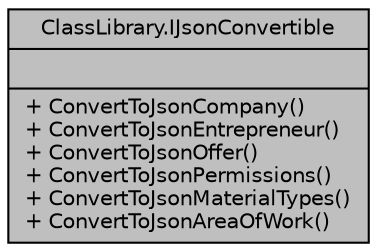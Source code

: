 digraph "ClassLibrary.IJsonConvertible"
{
 // INTERACTIVE_SVG=YES
 // LATEX_PDF_SIZE
  edge [fontname="Helvetica",fontsize="10",labelfontname="Helvetica",labelfontsize="10"];
  node [fontname="Helvetica",fontsize="10",shape=record];
  Node1 [label="{ClassLibrary.IJsonConvertible\n||+ ConvertToJsonCompany()\l+ ConvertToJsonEntrepreneur()\l+ ConvertToJsonOffer()\l+ ConvertToJsonPermissions()\l+ ConvertToJsonMaterialTypes()\l+ ConvertToJsonAreaOfWork()\l}",height=0.2,width=0.4,color="black", fillcolor="grey75", style="filled", fontcolor="black",tooltip="Define el tipo que tienen los objetos que pueden ser serializados en y deserializados desde texto en ..."];
}

